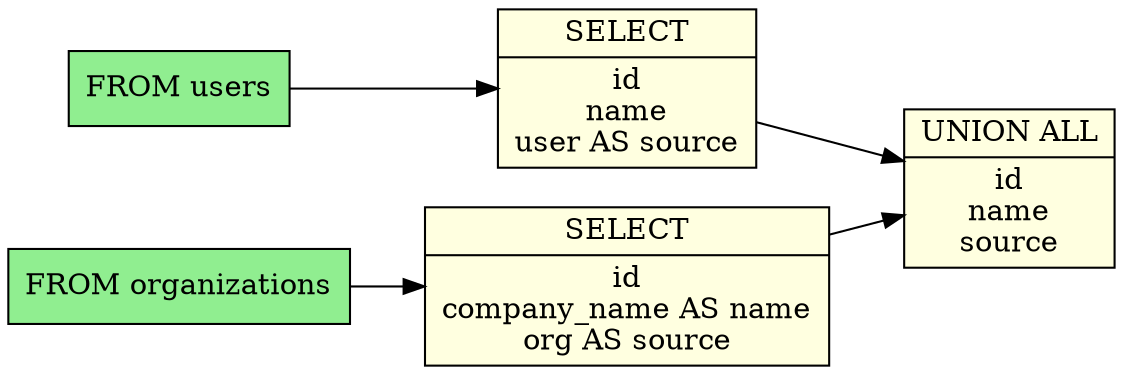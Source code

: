 digraph schema_flow {
  rankdir=LR;
  node [shape=record];

  // Source tables
  node_0 [label="FROM users", style=filled, fillcolor=lightgreen];
  node_3 [label="FROM organizations", style=filled, fillcolor=lightgreen];

  // Operations
  node_1 [label="SELECT|id\nname\nuser AS source", style=filled, fillcolor=lightyellow];
  node_2 [label="UNION ALL|id\nname\nsource", style=filled, fillcolor=lightyellow];
  node_4 [label="SELECT|id\ncompany_name AS name\norg AS source", style=filled, fillcolor=lightyellow];

  // Data flow edges

  // JOIN operations with table info
  node_0 -> node_1;
  node_1 -> node_2;
  node_3 -> node_4;
  node_4 -> node_2;
}